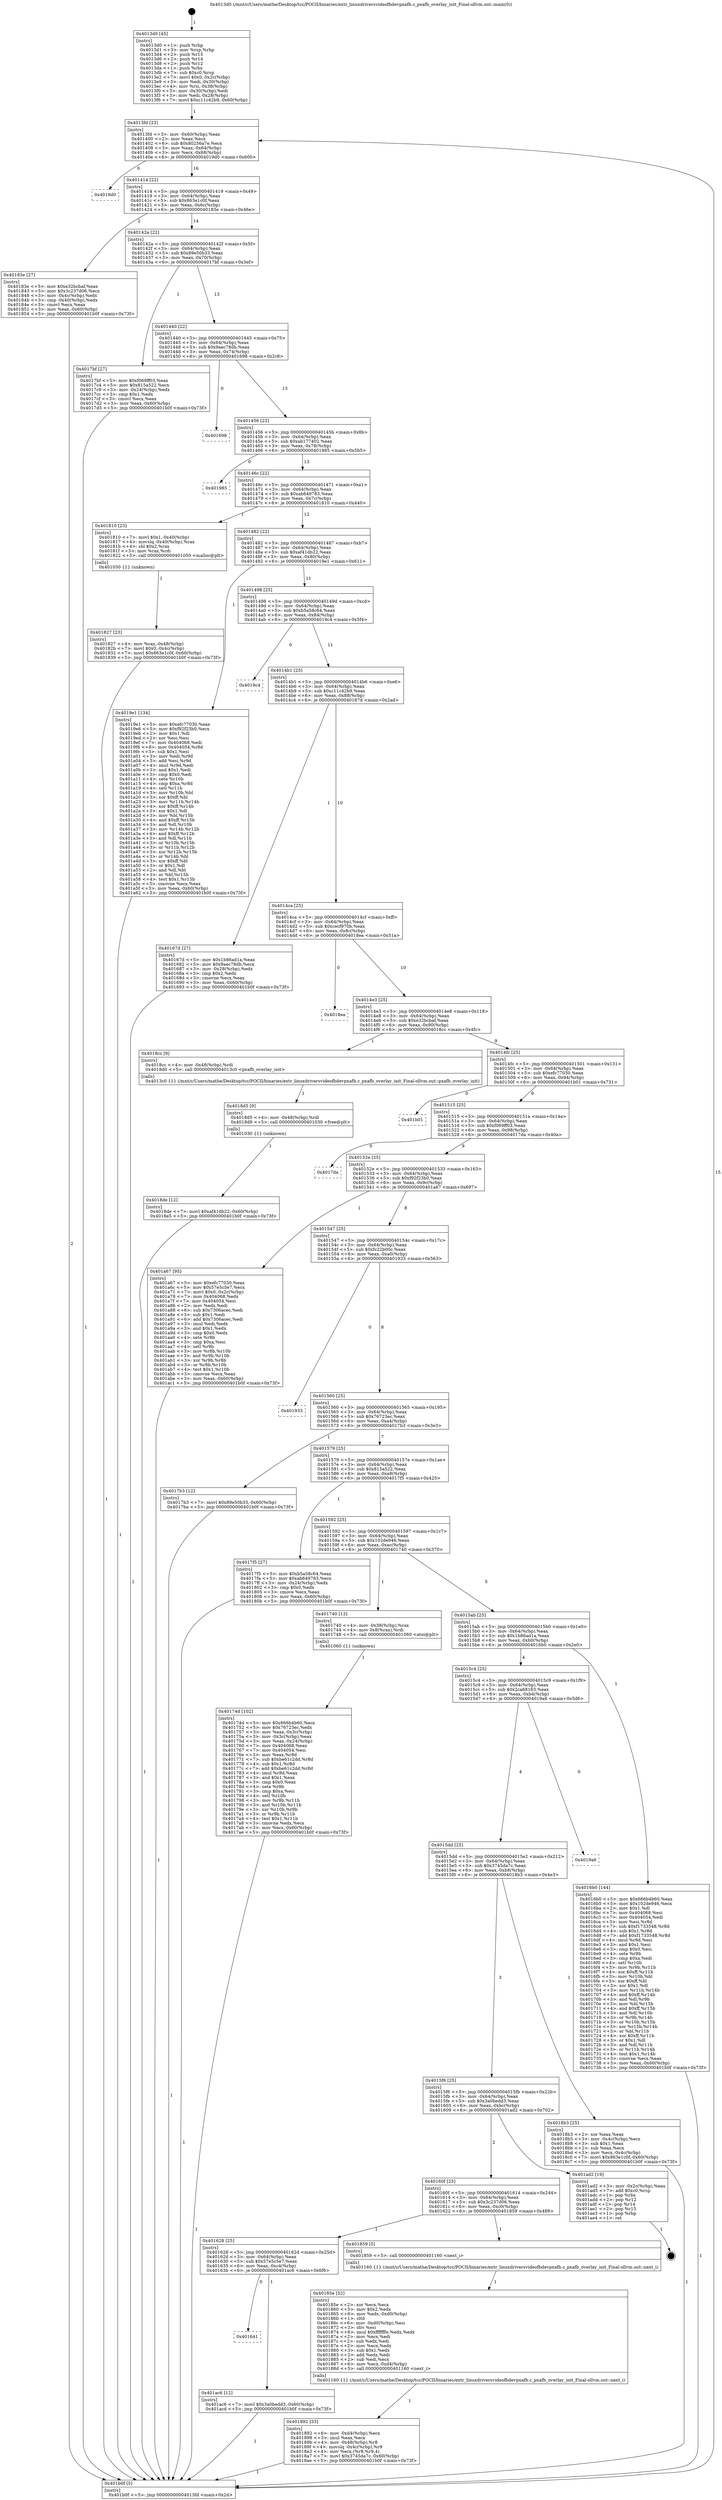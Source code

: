 digraph "0x4013d0" {
  label = "0x4013d0 (/mnt/c/Users/mathe/Desktop/tcc/POCII/binaries/extr_linuxdriversvideofbdevpxafb.c_pxafb_overlay_init_Final-ollvm.out::main(0))"
  labelloc = "t"
  node[shape=record]

  Entry [label="",width=0.3,height=0.3,shape=circle,fillcolor=black,style=filled]
  "0x4013fd" [label="{
     0x4013fd [23]\l
     | [instrs]\l
     &nbsp;&nbsp;0x4013fd \<+3\>: mov -0x60(%rbp),%eax\l
     &nbsp;&nbsp;0x401400 \<+2\>: mov %eax,%ecx\l
     &nbsp;&nbsp;0x401402 \<+6\>: sub $0x80256a7e,%ecx\l
     &nbsp;&nbsp;0x401408 \<+3\>: mov %eax,-0x64(%rbp)\l
     &nbsp;&nbsp;0x40140b \<+3\>: mov %ecx,-0x68(%rbp)\l
     &nbsp;&nbsp;0x40140e \<+6\>: je 00000000004019d0 \<main+0x600\>\l
  }"]
  "0x4019d0" [label="{
     0x4019d0\l
  }", style=dashed]
  "0x401414" [label="{
     0x401414 [22]\l
     | [instrs]\l
     &nbsp;&nbsp;0x401414 \<+5\>: jmp 0000000000401419 \<main+0x49\>\l
     &nbsp;&nbsp;0x401419 \<+3\>: mov -0x64(%rbp),%eax\l
     &nbsp;&nbsp;0x40141c \<+5\>: sub $0x863e1c0f,%eax\l
     &nbsp;&nbsp;0x401421 \<+3\>: mov %eax,-0x6c(%rbp)\l
     &nbsp;&nbsp;0x401424 \<+6\>: je 000000000040183e \<main+0x46e\>\l
  }"]
  Exit [label="",width=0.3,height=0.3,shape=circle,fillcolor=black,style=filled,peripheries=2]
  "0x40183e" [label="{
     0x40183e [27]\l
     | [instrs]\l
     &nbsp;&nbsp;0x40183e \<+5\>: mov $0xe32bcbaf,%eax\l
     &nbsp;&nbsp;0x401843 \<+5\>: mov $0x3c237d06,%ecx\l
     &nbsp;&nbsp;0x401848 \<+3\>: mov -0x4c(%rbp),%edx\l
     &nbsp;&nbsp;0x40184b \<+3\>: cmp -0x40(%rbp),%edx\l
     &nbsp;&nbsp;0x40184e \<+3\>: cmovl %ecx,%eax\l
     &nbsp;&nbsp;0x401851 \<+3\>: mov %eax,-0x60(%rbp)\l
     &nbsp;&nbsp;0x401854 \<+5\>: jmp 0000000000401b0f \<main+0x73f\>\l
  }"]
  "0x40142a" [label="{
     0x40142a [22]\l
     | [instrs]\l
     &nbsp;&nbsp;0x40142a \<+5\>: jmp 000000000040142f \<main+0x5f\>\l
     &nbsp;&nbsp;0x40142f \<+3\>: mov -0x64(%rbp),%eax\l
     &nbsp;&nbsp;0x401432 \<+5\>: sub $0x89e50b33,%eax\l
     &nbsp;&nbsp;0x401437 \<+3\>: mov %eax,-0x70(%rbp)\l
     &nbsp;&nbsp;0x40143a \<+6\>: je 00000000004017bf \<main+0x3ef\>\l
  }"]
  "0x401641" [label="{
     0x401641\l
  }", style=dashed]
  "0x4017bf" [label="{
     0x4017bf [27]\l
     | [instrs]\l
     &nbsp;&nbsp;0x4017bf \<+5\>: mov $0xf069ff03,%eax\l
     &nbsp;&nbsp;0x4017c4 \<+5\>: mov $0x815a522,%ecx\l
     &nbsp;&nbsp;0x4017c9 \<+3\>: mov -0x24(%rbp),%edx\l
     &nbsp;&nbsp;0x4017cc \<+3\>: cmp $0x1,%edx\l
     &nbsp;&nbsp;0x4017cf \<+3\>: cmovl %ecx,%eax\l
     &nbsp;&nbsp;0x4017d2 \<+3\>: mov %eax,-0x60(%rbp)\l
     &nbsp;&nbsp;0x4017d5 \<+5\>: jmp 0000000000401b0f \<main+0x73f\>\l
  }"]
  "0x401440" [label="{
     0x401440 [22]\l
     | [instrs]\l
     &nbsp;&nbsp;0x401440 \<+5\>: jmp 0000000000401445 \<main+0x75\>\l
     &nbsp;&nbsp;0x401445 \<+3\>: mov -0x64(%rbp),%eax\l
     &nbsp;&nbsp;0x401448 \<+5\>: sub $0x9aec78db,%eax\l
     &nbsp;&nbsp;0x40144d \<+3\>: mov %eax,-0x74(%rbp)\l
     &nbsp;&nbsp;0x401450 \<+6\>: je 0000000000401698 \<main+0x2c8\>\l
  }"]
  "0x401ac6" [label="{
     0x401ac6 [12]\l
     | [instrs]\l
     &nbsp;&nbsp;0x401ac6 \<+7\>: movl $0x3a0bedd3,-0x60(%rbp)\l
     &nbsp;&nbsp;0x401acd \<+5\>: jmp 0000000000401b0f \<main+0x73f\>\l
  }"]
  "0x401698" [label="{
     0x401698\l
  }", style=dashed]
  "0x401456" [label="{
     0x401456 [22]\l
     | [instrs]\l
     &nbsp;&nbsp;0x401456 \<+5\>: jmp 000000000040145b \<main+0x8b\>\l
     &nbsp;&nbsp;0x40145b \<+3\>: mov -0x64(%rbp),%eax\l
     &nbsp;&nbsp;0x40145e \<+5\>: sub $0xab177402,%eax\l
     &nbsp;&nbsp;0x401463 \<+3\>: mov %eax,-0x78(%rbp)\l
     &nbsp;&nbsp;0x401466 \<+6\>: je 0000000000401985 \<main+0x5b5\>\l
  }"]
  "0x4018de" [label="{
     0x4018de [12]\l
     | [instrs]\l
     &nbsp;&nbsp;0x4018de \<+7\>: movl $0xaf41db22,-0x60(%rbp)\l
     &nbsp;&nbsp;0x4018e5 \<+5\>: jmp 0000000000401b0f \<main+0x73f\>\l
  }"]
  "0x401985" [label="{
     0x401985\l
  }", style=dashed]
  "0x40146c" [label="{
     0x40146c [22]\l
     | [instrs]\l
     &nbsp;&nbsp;0x40146c \<+5\>: jmp 0000000000401471 \<main+0xa1\>\l
     &nbsp;&nbsp;0x401471 \<+3\>: mov -0x64(%rbp),%eax\l
     &nbsp;&nbsp;0x401474 \<+5\>: sub $0xab649783,%eax\l
     &nbsp;&nbsp;0x401479 \<+3\>: mov %eax,-0x7c(%rbp)\l
     &nbsp;&nbsp;0x40147c \<+6\>: je 0000000000401810 \<main+0x440\>\l
  }"]
  "0x4018d5" [label="{
     0x4018d5 [9]\l
     | [instrs]\l
     &nbsp;&nbsp;0x4018d5 \<+4\>: mov -0x48(%rbp),%rdi\l
     &nbsp;&nbsp;0x4018d9 \<+5\>: call 0000000000401030 \<free@plt\>\l
     | [calls]\l
     &nbsp;&nbsp;0x401030 \{1\} (unknown)\l
  }"]
  "0x401810" [label="{
     0x401810 [23]\l
     | [instrs]\l
     &nbsp;&nbsp;0x401810 \<+7\>: movl $0x1,-0x40(%rbp)\l
     &nbsp;&nbsp;0x401817 \<+4\>: movslq -0x40(%rbp),%rax\l
     &nbsp;&nbsp;0x40181b \<+4\>: shl $0x2,%rax\l
     &nbsp;&nbsp;0x40181f \<+3\>: mov %rax,%rdi\l
     &nbsp;&nbsp;0x401822 \<+5\>: call 0000000000401050 \<malloc@plt\>\l
     | [calls]\l
     &nbsp;&nbsp;0x401050 \{1\} (unknown)\l
  }"]
  "0x401482" [label="{
     0x401482 [22]\l
     | [instrs]\l
     &nbsp;&nbsp;0x401482 \<+5\>: jmp 0000000000401487 \<main+0xb7\>\l
     &nbsp;&nbsp;0x401487 \<+3\>: mov -0x64(%rbp),%eax\l
     &nbsp;&nbsp;0x40148a \<+5\>: sub $0xaf41db22,%eax\l
     &nbsp;&nbsp;0x40148f \<+3\>: mov %eax,-0x80(%rbp)\l
     &nbsp;&nbsp;0x401492 \<+6\>: je 00000000004019e1 \<main+0x611\>\l
  }"]
  "0x401892" [label="{
     0x401892 [33]\l
     | [instrs]\l
     &nbsp;&nbsp;0x401892 \<+6\>: mov -0xd4(%rbp),%ecx\l
     &nbsp;&nbsp;0x401898 \<+3\>: imul %eax,%ecx\l
     &nbsp;&nbsp;0x40189b \<+4\>: mov -0x48(%rbp),%r8\l
     &nbsp;&nbsp;0x40189f \<+4\>: movslq -0x4c(%rbp),%r9\l
     &nbsp;&nbsp;0x4018a3 \<+4\>: mov %ecx,(%r8,%r9,4)\l
     &nbsp;&nbsp;0x4018a7 \<+7\>: movl $0x3745da7c,-0x60(%rbp)\l
     &nbsp;&nbsp;0x4018ae \<+5\>: jmp 0000000000401b0f \<main+0x73f\>\l
  }"]
  "0x4019e1" [label="{
     0x4019e1 [134]\l
     | [instrs]\l
     &nbsp;&nbsp;0x4019e1 \<+5\>: mov $0xefc77030,%eax\l
     &nbsp;&nbsp;0x4019e6 \<+5\>: mov $0xf92f23b0,%ecx\l
     &nbsp;&nbsp;0x4019eb \<+2\>: mov $0x1,%dl\l
     &nbsp;&nbsp;0x4019ed \<+2\>: xor %esi,%esi\l
     &nbsp;&nbsp;0x4019ef \<+7\>: mov 0x404068,%edi\l
     &nbsp;&nbsp;0x4019f6 \<+8\>: mov 0x404054,%r8d\l
     &nbsp;&nbsp;0x4019fe \<+3\>: sub $0x1,%esi\l
     &nbsp;&nbsp;0x401a01 \<+3\>: mov %edi,%r9d\l
     &nbsp;&nbsp;0x401a04 \<+3\>: add %esi,%r9d\l
     &nbsp;&nbsp;0x401a07 \<+4\>: imul %r9d,%edi\l
     &nbsp;&nbsp;0x401a0b \<+3\>: and $0x1,%edi\l
     &nbsp;&nbsp;0x401a0e \<+3\>: cmp $0x0,%edi\l
     &nbsp;&nbsp;0x401a11 \<+4\>: sete %r10b\l
     &nbsp;&nbsp;0x401a15 \<+4\>: cmp $0xa,%r8d\l
     &nbsp;&nbsp;0x401a19 \<+4\>: setl %r11b\l
     &nbsp;&nbsp;0x401a1d \<+3\>: mov %r10b,%bl\l
     &nbsp;&nbsp;0x401a20 \<+3\>: xor $0xff,%bl\l
     &nbsp;&nbsp;0x401a23 \<+3\>: mov %r11b,%r14b\l
     &nbsp;&nbsp;0x401a26 \<+4\>: xor $0xff,%r14b\l
     &nbsp;&nbsp;0x401a2a \<+3\>: xor $0x1,%dl\l
     &nbsp;&nbsp;0x401a2d \<+3\>: mov %bl,%r15b\l
     &nbsp;&nbsp;0x401a30 \<+4\>: and $0xff,%r15b\l
     &nbsp;&nbsp;0x401a34 \<+3\>: and %dl,%r10b\l
     &nbsp;&nbsp;0x401a37 \<+3\>: mov %r14b,%r12b\l
     &nbsp;&nbsp;0x401a3a \<+4\>: and $0xff,%r12b\l
     &nbsp;&nbsp;0x401a3e \<+3\>: and %dl,%r11b\l
     &nbsp;&nbsp;0x401a41 \<+3\>: or %r10b,%r15b\l
     &nbsp;&nbsp;0x401a44 \<+3\>: or %r11b,%r12b\l
     &nbsp;&nbsp;0x401a47 \<+3\>: xor %r12b,%r15b\l
     &nbsp;&nbsp;0x401a4a \<+3\>: or %r14b,%bl\l
     &nbsp;&nbsp;0x401a4d \<+3\>: xor $0xff,%bl\l
     &nbsp;&nbsp;0x401a50 \<+3\>: or $0x1,%dl\l
     &nbsp;&nbsp;0x401a53 \<+2\>: and %dl,%bl\l
     &nbsp;&nbsp;0x401a55 \<+3\>: or %bl,%r15b\l
     &nbsp;&nbsp;0x401a58 \<+4\>: test $0x1,%r15b\l
     &nbsp;&nbsp;0x401a5c \<+3\>: cmovne %ecx,%eax\l
     &nbsp;&nbsp;0x401a5f \<+3\>: mov %eax,-0x60(%rbp)\l
     &nbsp;&nbsp;0x401a62 \<+5\>: jmp 0000000000401b0f \<main+0x73f\>\l
  }"]
  "0x401498" [label="{
     0x401498 [25]\l
     | [instrs]\l
     &nbsp;&nbsp;0x401498 \<+5\>: jmp 000000000040149d \<main+0xcd\>\l
     &nbsp;&nbsp;0x40149d \<+3\>: mov -0x64(%rbp),%eax\l
     &nbsp;&nbsp;0x4014a0 \<+5\>: sub $0xb5a58c64,%eax\l
     &nbsp;&nbsp;0x4014a5 \<+6\>: mov %eax,-0x84(%rbp)\l
     &nbsp;&nbsp;0x4014ab \<+6\>: je 00000000004019c4 \<main+0x5f4\>\l
  }"]
  "0x40185e" [label="{
     0x40185e [52]\l
     | [instrs]\l
     &nbsp;&nbsp;0x40185e \<+2\>: xor %ecx,%ecx\l
     &nbsp;&nbsp;0x401860 \<+5\>: mov $0x2,%edx\l
     &nbsp;&nbsp;0x401865 \<+6\>: mov %edx,-0xd0(%rbp)\l
     &nbsp;&nbsp;0x40186b \<+1\>: cltd\l
     &nbsp;&nbsp;0x40186c \<+6\>: mov -0xd0(%rbp),%esi\l
     &nbsp;&nbsp;0x401872 \<+2\>: idiv %esi\l
     &nbsp;&nbsp;0x401874 \<+6\>: imul $0xfffffffe,%edx,%edx\l
     &nbsp;&nbsp;0x40187a \<+2\>: mov %ecx,%edi\l
     &nbsp;&nbsp;0x40187c \<+2\>: sub %edx,%edi\l
     &nbsp;&nbsp;0x40187e \<+2\>: mov %ecx,%edx\l
     &nbsp;&nbsp;0x401880 \<+3\>: sub $0x1,%edx\l
     &nbsp;&nbsp;0x401883 \<+2\>: add %edx,%edi\l
     &nbsp;&nbsp;0x401885 \<+2\>: sub %edi,%ecx\l
     &nbsp;&nbsp;0x401887 \<+6\>: mov %ecx,-0xd4(%rbp)\l
     &nbsp;&nbsp;0x40188d \<+5\>: call 0000000000401160 \<next_i\>\l
     | [calls]\l
     &nbsp;&nbsp;0x401160 \{1\} (/mnt/c/Users/mathe/Desktop/tcc/POCII/binaries/extr_linuxdriversvideofbdevpxafb.c_pxafb_overlay_init_Final-ollvm.out::next_i)\l
  }"]
  "0x4019c4" [label="{
     0x4019c4\l
  }", style=dashed]
  "0x4014b1" [label="{
     0x4014b1 [25]\l
     | [instrs]\l
     &nbsp;&nbsp;0x4014b1 \<+5\>: jmp 00000000004014b6 \<main+0xe6\>\l
     &nbsp;&nbsp;0x4014b6 \<+3\>: mov -0x64(%rbp),%eax\l
     &nbsp;&nbsp;0x4014b9 \<+5\>: sub $0xc11c42b9,%eax\l
     &nbsp;&nbsp;0x4014be \<+6\>: mov %eax,-0x88(%rbp)\l
     &nbsp;&nbsp;0x4014c4 \<+6\>: je 000000000040167d \<main+0x2ad\>\l
  }"]
  "0x401628" [label="{
     0x401628 [25]\l
     | [instrs]\l
     &nbsp;&nbsp;0x401628 \<+5\>: jmp 000000000040162d \<main+0x25d\>\l
     &nbsp;&nbsp;0x40162d \<+3\>: mov -0x64(%rbp),%eax\l
     &nbsp;&nbsp;0x401630 \<+5\>: sub $0x57e5c5e7,%eax\l
     &nbsp;&nbsp;0x401635 \<+6\>: mov %eax,-0xc4(%rbp)\l
     &nbsp;&nbsp;0x40163b \<+6\>: je 0000000000401ac6 \<main+0x6f6\>\l
  }"]
  "0x40167d" [label="{
     0x40167d [27]\l
     | [instrs]\l
     &nbsp;&nbsp;0x40167d \<+5\>: mov $0x1b86ad1a,%eax\l
     &nbsp;&nbsp;0x401682 \<+5\>: mov $0x9aec78db,%ecx\l
     &nbsp;&nbsp;0x401687 \<+3\>: mov -0x28(%rbp),%edx\l
     &nbsp;&nbsp;0x40168a \<+3\>: cmp $0x2,%edx\l
     &nbsp;&nbsp;0x40168d \<+3\>: cmovne %ecx,%eax\l
     &nbsp;&nbsp;0x401690 \<+3\>: mov %eax,-0x60(%rbp)\l
     &nbsp;&nbsp;0x401693 \<+5\>: jmp 0000000000401b0f \<main+0x73f\>\l
  }"]
  "0x4014ca" [label="{
     0x4014ca [25]\l
     | [instrs]\l
     &nbsp;&nbsp;0x4014ca \<+5\>: jmp 00000000004014cf \<main+0xff\>\l
     &nbsp;&nbsp;0x4014cf \<+3\>: mov -0x64(%rbp),%eax\l
     &nbsp;&nbsp;0x4014d2 \<+5\>: sub $0xcecf970b,%eax\l
     &nbsp;&nbsp;0x4014d7 \<+6\>: mov %eax,-0x8c(%rbp)\l
     &nbsp;&nbsp;0x4014dd \<+6\>: je 00000000004018ea \<main+0x51a\>\l
  }"]
  "0x401b0f" [label="{
     0x401b0f [5]\l
     | [instrs]\l
     &nbsp;&nbsp;0x401b0f \<+5\>: jmp 00000000004013fd \<main+0x2d\>\l
  }"]
  "0x4013d0" [label="{
     0x4013d0 [45]\l
     | [instrs]\l
     &nbsp;&nbsp;0x4013d0 \<+1\>: push %rbp\l
     &nbsp;&nbsp;0x4013d1 \<+3\>: mov %rsp,%rbp\l
     &nbsp;&nbsp;0x4013d4 \<+2\>: push %r15\l
     &nbsp;&nbsp;0x4013d6 \<+2\>: push %r14\l
     &nbsp;&nbsp;0x4013d8 \<+2\>: push %r12\l
     &nbsp;&nbsp;0x4013da \<+1\>: push %rbx\l
     &nbsp;&nbsp;0x4013db \<+7\>: sub $0xc0,%rsp\l
     &nbsp;&nbsp;0x4013e2 \<+7\>: movl $0x0,-0x2c(%rbp)\l
     &nbsp;&nbsp;0x4013e9 \<+3\>: mov %edi,-0x30(%rbp)\l
     &nbsp;&nbsp;0x4013ec \<+4\>: mov %rsi,-0x38(%rbp)\l
     &nbsp;&nbsp;0x4013f0 \<+3\>: mov -0x30(%rbp),%edi\l
     &nbsp;&nbsp;0x4013f3 \<+3\>: mov %edi,-0x28(%rbp)\l
     &nbsp;&nbsp;0x4013f6 \<+7\>: movl $0xc11c42b9,-0x60(%rbp)\l
  }"]
  "0x401859" [label="{
     0x401859 [5]\l
     | [instrs]\l
     &nbsp;&nbsp;0x401859 \<+5\>: call 0000000000401160 \<next_i\>\l
     | [calls]\l
     &nbsp;&nbsp;0x401160 \{1\} (/mnt/c/Users/mathe/Desktop/tcc/POCII/binaries/extr_linuxdriversvideofbdevpxafb.c_pxafb_overlay_init_Final-ollvm.out::next_i)\l
  }"]
  "0x4018ea" [label="{
     0x4018ea\l
  }", style=dashed]
  "0x4014e3" [label="{
     0x4014e3 [25]\l
     | [instrs]\l
     &nbsp;&nbsp;0x4014e3 \<+5\>: jmp 00000000004014e8 \<main+0x118\>\l
     &nbsp;&nbsp;0x4014e8 \<+3\>: mov -0x64(%rbp),%eax\l
     &nbsp;&nbsp;0x4014eb \<+5\>: sub $0xe32bcbaf,%eax\l
     &nbsp;&nbsp;0x4014f0 \<+6\>: mov %eax,-0x90(%rbp)\l
     &nbsp;&nbsp;0x4014f6 \<+6\>: je 00000000004018cc \<main+0x4fc\>\l
  }"]
  "0x40160f" [label="{
     0x40160f [25]\l
     | [instrs]\l
     &nbsp;&nbsp;0x40160f \<+5\>: jmp 0000000000401614 \<main+0x244\>\l
     &nbsp;&nbsp;0x401614 \<+3\>: mov -0x64(%rbp),%eax\l
     &nbsp;&nbsp;0x401617 \<+5\>: sub $0x3c237d06,%eax\l
     &nbsp;&nbsp;0x40161c \<+6\>: mov %eax,-0xc0(%rbp)\l
     &nbsp;&nbsp;0x401622 \<+6\>: je 0000000000401859 \<main+0x489\>\l
  }"]
  "0x4018cc" [label="{
     0x4018cc [9]\l
     | [instrs]\l
     &nbsp;&nbsp;0x4018cc \<+4\>: mov -0x48(%rbp),%rdi\l
     &nbsp;&nbsp;0x4018d0 \<+5\>: call 00000000004013c0 \<pxafb_overlay_init\>\l
     | [calls]\l
     &nbsp;&nbsp;0x4013c0 \{1\} (/mnt/c/Users/mathe/Desktop/tcc/POCII/binaries/extr_linuxdriversvideofbdevpxafb.c_pxafb_overlay_init_Final-ollvm.out::pxafb_overlay_init)\l
  }"]
  "0x4014fc" [label="{
     0x4014fc [25]\l
     | [instrs]\l
     &nbsp;&nbsp;0x4014fc \<+5\>: jmp 0000000000401501 \<main+0x131\>\l
     &nbsp;&nbsp;0x401501 \<+3\>: mov -0x64(%rbp),%eax\l
     &nbsp;&nbsp;0x401504 \<+5\>: sub $0xefc77030,%eax\l
     &nbsp;&nbsp;0x401509 \<+6\>: mov %eax,-0x94(%rbp)\l
     &nbsp;&nbsp;0x40150f \<+6\>: je 0000000000401b01 \<main+0x731\>\l
  }"]
  "0x401ad2" [label="{
     0x401ad2 [19]\l
     | [instrs]\l
     &nbsp;&nbsp;0x401ad2 \<+3\>: mov -0x2c(%rbp),%eax\l
     &nbsp;&nbsp;0x401ad5 \<+7\>: add $0xc0,%rsp\l
     &nbsp;&nbsp;0x401adc \<+1\>: pop %rbx\l
     &nbsp;&nbsp;0x401add \<+2\>: pop %r12\l
     &nbsp;&nbsp;0x401adf \<+2\>: pop %r14\l
     &nbsp;&nbsp;0x401ae1 \<+2\>: pop %r15\l
     &nbsp;&nbsp;0x401ae3 \<+1\>: pop %rbp\l
     &nbsp;&nbsp;0x401ae4 \<+1\>: ret\l
  }"]
  "0x401b01" [label="{
     0x401b01\l
  }", style=dashed]
  "0x401515" [label="{
     0x401515 [25]\l
     | [instrs]\l
     &nbsp;&nbsp;0x401515 \<+5\>: jmp 000000000040151a \<main+0x14a\>\l
     &nbsp;&nbsp;0x40151a \<+3\>: mov -0x64(%rbp),%eax\l
     &nbsp;&nbsp;0x40151d \<+5\>: sub $0xf069ff03,%eax\l
     &nbsp;&nbsp;0x401522 \<+6\>: mov %eax,-0x98(%rbp)\l
     &nbsp;&nbsp;0x401528 \<+6\>: je 00000000004017da \<main+0x40a\>\l
  }"]
  "0x4015f6" [label="{
     0x4015f6 [25]\l
     | [instrs]\l
     &nbsp;&nbsp;0x4015f6 \<+5\>: jmp 00000000004015fb \<main+0x22b\>\l
     &nbsp;&nbsp;0x4015fb \<+3\>: mov -0x64(%rbp),%eax\l
     &nbsp;&nbsp;0x4015fe \<+5\>: sub $0x3a0bedd3,%eax\l
     &nbsp;&nbsp;0x401603 \<+6\>: mov %eax,-0xbc(%rbp)\l
     &nbsp;&nbsp;0x401609 \<+6\>: je 0000000000401ad2 \<main+0x702\>\l
  }"]
  "0x4017da" [label="{
     0x4017da\l
  }", style=dashed]
  "0x40152e" [label="{
     0x40152e [25]\l
     | [instrs]\l
     &nbsp;&nbsp;0x40152e \<+5\>: jmp 0000000000401533 \<main+0x163\>\l
     &nbsp;&nbsp;0x401533 \<+3\>: mov -0x64(%rbp),%eax\l
     &nbsp;&nbsp;0x401536 \<+5\>: sub $0xf92f23b0,%eax\l
     &nbsp;&nbsp;0x40153b \<+6\>: mov %eax,-0x9c(%rbp)\l
     &nbsp;&nbsp;0x401541 \<+6\>: je 0000000000401a67 \<main+0x697\>\l
  }"]
  "0x4018b3" [label="{
     0x4018b3 [25]\l
     | [instrs]\l
     &nbsp;&nbsp;0x4018b3 \<+2\>: xor %eax,%eax\l
     &nbsp;&nbsp;0x4018b5 \<+3\>: mov -0x4c(%rbp),%ecx\l
     &nbsp;&nbsp;0x4018b8 \<+3\>: sub $0x1,%eax\l
     &nbsp;&nbsp;0x4018bb \<+2\>: sub %eax,%ecx\l
     &nbsp;&nbsp;0x4018bd \<+3\>: mov %ecx,-0x4c(%rbp)\l
     &nbsp;&nbsp;0x4018c0 \<+7\>: movl $0x863e1c0f,-0x60(%rbp)\l
     &nbsp;&nbsp;0x4018c7 \<+5\>: jmp 0000000000401b0f \<main+0x73f\>\l
  }"]
  "0x401a67" [label="{
     0x401a67 [95]\l
     | [instrs]\l
     &nbsp;&nbsp;0x401a67 \<+5\>: mov $0xefc77030,%eax\l
     &nbsp;&nbsp;0x401a6c \<+5\>: mov $0x57e5c5e7,%ecx\l
     &nbsp;&nbsp;0x401a71 \<+7\>: movl $0x0,-0x2c(%rbp)\l
     &nbsp;&nbsp;0x401a78 \<+7\>: mov 0x404068,%edx\l
     &nbsp;&nbsp;0x401a7f \<+7\>: mov 0x404054,%esi\l
     &nbsp;&nbsp;0x401a86 \<+2\>: mov %edx,%edi\l
     &nbsp;&nbsp;0x401a88 \<+6\>: sub $0x7306acec,%edi\l
     &nbsp;&nbsp;0x401a8e \<+3\>: sub $0x1,%edi\l
     &nbsp;&nbsp;0x401a91 \<+6\>: add $0x7306acec,%edi\l
     &nbsp;&nbsp;0x401a97 \<+3\>: imul %edi,%edx\l
     &nbsp;&nbsp;0x401a9a \<+3\>: and $0x1,%edx\l
     &nbsp;&nbsp;0x401a9d \<+3\>: cmp $0x0,%edx\l
     &nbsp;&nbsp;0x401aa0 \<+4\>: sete %r8b\l
     &nbsp;&nbsp;0x401aa4 \<+3\>: cmp $0xa,%esi\l
     &nbsp;&nbsp;0x401aa7 \<+4\>: setl %r9b\l
     &nbsp;&nbsp;0x401aab \<+3\>: mov %r8b,%r10b\l
     &nbsp;&nbsp;0x401aae \<+3\>: and %r9b,%r10b\l
     &nbsp;&nbsp;0x401ab1 \<+3\>: xor %r9b,%r8b\l
     &nbsp;&nbsp;0x401ab4 \<+3\>: or %r8b,%r10b\l
     &nbsp;&nbsp;0x401ab7 \<+4\>: test $0x1,%r10b\l
     &nbsp;&nbsp;0x401abb \<+3\>: cmovne %ecx,%eax\l
     &nbsp;&nbsp;0x401abe \<+3\>: mov %eax,-0x60(%rbp)\l
     &nbsp;&nbsp;0x401ac1 \<+5\>: jmp 0000000000401b0f \<main+0x73f\>\l
  }"]
  "0x401547" [label="{
     0x401547 [25]\l
     | [instrs]\l
     &nbsp;&nbsp;0x401547 \<+5\>: jmp 000000000040154c \<main+0x17c\>\l
     &nbsp;&nbsp;0x40154c \<+3\>: mov -0x64(%rbp),%eax\l
     &nbsp;&nbsp;0x40154f \<+5\>: sub $0xfc22b00c,%eax\l
     &nbsp;&nbsp;0x401554 \<+6\>: mov %eax,-0xa0(%rbp)\l
     &nbsp;&nbsp;0x40155a \<+6\>: je 0000000000401933 \<main+0x563\>\l
  }"]
  "0x4015dd" [label="{
     0x4015dd [25]\l
     | [instrs]\l
     &nbsp;&nbsp;0x4015dd \<+5\>: jmp 00000000004015e2 \<main+0x212\>\l
     &nbsp;&nbsp;0x4015e2 \<+3\>: mov -0x64(%rbp),%eax\l
     &nbsp;&nbsp;0x4015e5 \<+5\>: sub $0x3745da7c,%eax\l
     &nbsp;&nbsp;0x4015ea \<+6\>: mov %eax,-0xb8(%rbp)\l
     &nbsp;&nbsp;0x4015f0 \<+6\>: je 00000000004018b3 \<main+0x4e3\>\l
  }"]
  "0x401933" [label="{
     0x401933\l
  }", style=dashed]
  "0x401560" [label="{
     0x401560 [25]\l
     | [instrs]\l
     &nbsp;&nbsp;0x401560 \<+5\>: jmp 0000000000401565 \<main+0x195\>\l
     &nbsp;&nbsp;0x401565 \<+3\>: mov -0x64(%rbp),%eax\l
     &nbsp;&nbsp;0x401568 \<+5\>: sub $0x76723ec,%eax\l
     &nbsp;&nbsp;0x40156d \<+6\>: mov %eax,-0xa4(%rbp)\l
     &nbsp;&nbsp;0x401573 \<+6\>: je 00000000004017b3 \<main+0x3e3\>\l
  }"]
  "0x4019a6" [label="{
     0x4019a6\l
  }", style=dashed]
  "0x4017b3" [label="{
     0x4017b3 [12]\l
     | [instrs]\l
     &nbsp;&nbsp;0x4017b3 \<+7\>: movl $0x89e50b33,-0x60(%rbp)\l
     &nbsp;&nbsp;0x4017ba \<+5\>: jmp 0000000000401b0f \<main+0x73f\>\l
  }"]
  "0x401579" [label="{
     0x401579 [25]\l
     | [instrs]\l
     &nbsp;&nbsp;0x401579 \<+5\>: jmp 000000000040157e \<main+0x1ae\>\l
     &nbsp;&nbsp;0x40157e \<+3\>: mov -0x64(%rbp),%eax\l
     &nbsp;&nbsp;0x401581 \<+5\>: sub $0x815a522,%eax\l
     &nbsp;&nbsp;0x401586 \<+6\>: mov %eax,-0xa8(%rbp)\l
     &nbsp;&nbsp;0x40158c \<+6\>: je 00000000004017f5 \<main+0x425\>\l
  }"]
  "0x401827" [label="{
     0x401827 [23]\l
     | [instrs]\l
     &nbsp;&nbsp;0x401827 \<+4\>: mov %rax,-0x48(%rbp)\l
     &nbsp;&nbsp;0x40182b \<+7\>: movl $0x0,-0x4c(%rbp)\l
     &nbsp;&nbsp;0x401832 \<+7\>: movl $0x863e1c0f,-0x60(%rbp)\l
     &nbsp;&nbsp;0x401839 \<+5\>: jmp 0000000000401b0f \<main+0x73f\>\l
  }"]
  "0x4017f5" [label="{
     0x4017f5 [27]\l
     | [instrs]\l
     &nbsp;&nbsp;0x4017f5 \<+5\>: mov $0xb5a58c64,%eax\l
     &nbsp;&nbsp;0x4017fa \<+5\>: mov $0xab649783,%ecx\l
     &nbsp;&nbsp;0x4017ff \<+3\>: mov -0x24(%rbp),%edx\l
     &nbsp;&nbsp;0x401802 \<+3\>: cmp $0x0,%edx\l
     &nbsp;&nbsp;0x401805 \<+3\>: cmove %ecx,%eax\l
     &nbsp;&nbsp;0x401808 \<+3\>: mov %eax,-0x60(%rbp)\l
     &nbsp;&nbsp;0x40180b \<+5\>: jmp 0000000000401b0f \<main+0x73f\>\l
  }"]
  "0x401592" [label="{
     0x401592 [25]\l
     | [instrs]\l
     &nbsp;&nbsp;0x401592 \<+5\>: jmp 0000000000401597 \<main+0x1c7\>\l
     &nbsp;&nbsp;0x401597 \<+3\>: mov -0x64(%rbp),%eax\l
     &nbsp;&nbsp;0x40159a \<+5\>: sub $0x102de946,%eax\l
     &nbsp;&nbsp;0x40159f \<+6\>: mov %eax,-0xac(%rbp)\l
     &nbsp;&nbsp;0x4015a5 \<+6\>: je 0000000000401740 \<main+0x370\>\l
  }"]
  "0x40174d" [label="{
     0x40174d [102]\l
     | [instrs]\l
     &nbsp;&nbsp;0x40174d \<+5\>: mov $0x666b4b60,%ecx\l
     &nbsp;&nbsp;0x401752 \<+5\>: mov $0x76723ec,%edx\l
     &nbsp;&nbsp;0x401757 \<+3\>: mov %eax,-0x3c(%rbp)\l
     &nbsp;&nbsp;0x40175a \<+3\>: mov -0x3c(%rbp),%eax\l
     &nbsp;&nbsp;0x40175d \<+3\>: mov %eax,-0x24(%rbp)\l
     &nbsp;&nbsp;0x401760 \<+7\>: mov 0x404068,%eax\l
     &nbsp;&nbsp;0x401767 \<+7\>: mov 0x404054,%esi\l
     &nbsp;&nbsp;0x40176e \<+3\>: mov %eax,%r8d\l
     &nbsp;&nbsp;0x401771 \<+7\>: sub $0xbe61c2dd,%r8d\l
     &nbsp;&nbsp;0x401778 \<+4\>: sub $0x1,%r8d\l
     &nbsp;&nbsp;0x40177c \<+7\>: add $0xbe61c2dd,%r8d\l
     &nbsp;&nbsp;0x401783 \<+4\>: imul %r8d,%eax\l
     &nbsp;&nbsp;0x401787 \<+3\>: and $0x1,%eax\l
     &nbsp;&nbsp;0x40178a \<+3\>: cmp $0x0,%eax\l
     &nbsp;&nbsp;0x40178d \<+4\>: sete %r9b\l
     &nbsp;&nbsp;0x401791 \<+3\>: cmp $0xa,%esi\l
     &nbsp;&nbsp;0x401794 \<+4\>: setl %r10b\l
     &nbsp;&nbsp;0x401798 \<+3\>: mov %r9b,%r11b\l
     &nbsp;&nbsp;0x40179b \<+3\>: and %r10b,%r11b\l
     &nbsp;&nbsp;0x40179e \<+3\>: xor %r10b,%r9b\l
     &nbsp;&nbsp;0x4017a1 \<+3\>: or %r9b,%r11b\l
     &nbsp;&nbsp;0x4017a4 \<+4\>: test $0x1,%r11b\l
     &nbsp;&nbsp;0x4017a8 \<+3\>: cmovne %edx,%ecx\l
     &nbsp;&nbsp;0x4017ab \<+3\>: mov %ecx,-0x60(%rbp)\l
     &nbsp;&nbsp;0x4017ae \<+5\>: jmp 0000000000401b0f \<main+0x73f\>\l
  }"]
  "0x401740" [label="{
     0x401740 [13]\l
     | [instrs]\l
     &nbsp;&nbsp;0x401740 \<+4\>: mov -0x38(%rbp),%rax\l
     &nbsp;&nbsp;0x401744 \<+4\>: mov 0x8(%rax),%rdi\l
     &nbsp;&nbsp;0x401748 \<+5\>: call 0000000000401060 \<atoi@plt\>\l
     | [calls]\l
     &nbsp;&nbsp;0x401060 \{1\} (unknown)\l
  }"]
  "0x4015ab" [label="{
     0x4015ab [25]\l
     | [instrs]\l
     &nbsp;&nbsp;0x4015ab \<+5\>: jmp 00000000004015b0 \<main+0x1e0\>\l
     &nbsp;&nbsp;0x4015b0 \<+3\>: mov -0x64(%rbp),%eax\l
     &nbsp;&nbsp;0x4015b3 \<+5\>: sub $0x1b86ad1a,%eax\l
     &nbsp;&nbsp;0x4015b8 \<+6\>: mov %eax,-0xb0(%rbp)\l
     &nbsp;&nbsp;0x4015be \<+6\>: je 00000000004016b0 \<main+0x2e0\>\l
  }"]
  "0x4015c4" [label="{
     0x4015c4 [25]\l
     | [instrs]\l
     &nbsp;&nbsp;0x4015c4 \<+5\>: jmp 00000000004015c9 \<main+0x1f9\>\l
     &nbsp;&nbsp;0x4015c9 \<+3\>: mov -0x64(%rbp),%eax\l
     &nbsp;&nbsp;0x4015cc \<+5\>: sub $0x2ca68163,%eax\l
     &nbsp;&nbsp;0x4015d1 \<+6\>: mov %eax,-0xb4(%rbp)\l
     &nbsp;&nbsp;0x4015d7 \<+6\>: je 00000000004019a6 \<main+0x5d6\>\l
  }"]
  "0x4016b0" [label="{
     0x4016b0 [144]\l
     | [instrs]\l
     &nbsp;&nbsp;0x4016b0 \<+5\>: mov $0x666b4b60,%eax\l
     &nbsp;&nbsp;0x4016b5 \<+5\>: mov $0x102de946,%ecx\l
     &nbsp;&nbsp;0x4016ba \<+2\>: mov $0x1,%dl\l
     &nbsp;&nbsp;0x4016bc \<+7\>: mov 0x404068,%esi\l
     &nbsp;&nbsp;0x4016c3 \<+7\>: mov 0x404054,%edi\l
     &nbsp;&nbsp;0x4016ca \<+3\>: mov %esi,%r8d\l
     &nbsp;&nbsp;0x4016cd \<+7\>: sub $0xf1733548,%r8d\l
     &nbsp;&nbsp;0x4016d4 \<+4\>: sub $0x1,%r8d\l
     &nbsp;&nbsp;0x4016d8 \<+7\>: add $0xf1733548,%r8d\l
     &nbsp;&nbsp;0x4016df \<+4\>: imul %r8d,%esi\l
     &nbsp;&nbsp;0x4016e3 \<+3\>: and $0x1,%esi\l
     &nbsp;&nbsp;0x4016e6 \<+3\>: cmp $0x0,%esi\l
     &nbsp;&nbsp;0x4016e9 \<+4\>: sete %r9b\l
     &nbsp;&nbsp;0x4016ed \<+3\>: cmp $0xa,%edi\l
     &nbsp;&nbsp;0x4016f0 \<+4\>: setl %r10b\l
     &nbsp;&nbsp;0x4016f4 \<+3\>: mov %r9b,%r11b\l
     &nbsp;&nbsp;0x4016f7 \<+4\>: xor $0xff,%r11b\l
     &nbsp;&nbsp;0x4016fb \<+3\>: mov %r10b,%bl\l
     &nbsp;&nbsp;0x4016fe \<+3\>: xor $0xff,%bl\l
     &nbsp;&nbsp;0x401701 \<+3\>: xor $0x1,%dl\l
     &nbsp;&nbsp;0x401704 \<+3\>: mov %r11b,%r14b\l
     &nbsp;&nbsp;0x401707 \<+4\>: and $0xff,%r14b\l
     &nbsp;&nbsp;0x40170b \<+3\>: and %dl,%r9b\l
     &nbsp;&nbsp;0x40170e \<+3\>: mov %bl,%r15b\l
     &nbsp;&nbsp;0x401711 \<+4\>: and $0xff,%r15b\l
     &nbsp;&nbsp;0x401715 \<+3\>: and %dl,%r10b\l
     &nbsp;&nbsp;0x401718 \<+3\>: or %r9b,%r14b\l
     &nbsp;&nbsp;0x40171b \<+3\>: or %r10b,%r15b\l
     &nbsp;&nbsp;0x40171e \<+3\>: xor %r15b,%r14b\l
     &nbsp;&nbsp;0x401721 \<+3\>: or %bl,%r11b\l
     &nbsp;&nbsp;0x401724 \<+4\>: xor $0xff,%r11b\l
     &nbsp;&nbsp;0x401728 \<+3\>: or $0x1,%dl\l
     &nbsp;&nbsp;0x40172b \<+3\>: and %dl,%r11b\l
     &nbsp;&nbsp;0x40172e \<+3\>: or %r11b,%r14b\l
     &nbsp;&nbsp;0x401731 \<+4\>: test $0x1,%r14b\l
     &nbsp;&nbsp;0x401735 \<+3\>: cmovne %ecx,%eax\l
     &nbsp;&nbsp;0x401738 \<+3\>: mov %eax,-0x60(%rbp)\l
     &nbsp;&nbsp;0x40173b \<+5\>: jmp 0000000000401b0f \<main+0x73f\>\l
  }"]
  Entry -> "0x4013d0" [label=" 1"]
  "0x4013fd" -> "0x4019d0" [label=" 0"]
  "0x4013fd" -> "0x401414" [label=" 16"]
  "0x401ad2" -> Exit [label=" 1"]
  "0x401414" -> "0x40183e" [label=" 2"]
  "0x401414" -> "0x40142a" [label=" 14"]
  "0x401ac6" -> "0x401b0f" [label=" 1"]
  "0x40142a" -> "0x4017bf" [label=" 1"]
  "0x40142a" -> "0x401440" [label=" 13"]
  "0x401628" -> "0x401641" [label=" 0"]
  "0x401440" -> "0x401698" [label=" 0"]
  "0x401440" -> "0x401456" [label=" 13"]
  "0x401628" -> "0x401ac6" [label=" 1"]
  "0x401456" -> "0x401985" [label=" 0"]
  "0x401456" -> "0x40146c" [label=" 13"]
  "0x401a67" -> "0x401b0f" [label=" 1"]
  "0x40146c" -> "0x401810" [label=" 1"]
  "0x40146c" -> "0x401482" [label=" 12"]
  "0x4019e1" -> "0x401b0f" [label=" 1"]
  "0x401482" -> "0x4019e1" [label=" 1"]
  "0x401482" -> "0x401498" [label=" 11"]
  "0x4018de" -> "0x401b0f" [label=" 1"]
  "0x401498" -> "0x4019c4" [label=" 0"]
  "0x401498" -> "0x4014b1" [label=" 11"]
  "0x4018d5" -> "0x4018de" [label=" 1"]
  "0x4014b1" -> "0x40167d" [label=" 1"]
  "0x4014b1" -> "0x4014ca" [label=" 10"]
  "0x40167d" -> "0x401b0f" [label=" 1"]
  "0x4013d0" -> "0x4013fd" [label=" 1"]
  "0x401b0f" -> "0x4013fd" [label=" 15"]
  "0x4018cc" -> "0x4018d5" [label=" 1"]
  "0x4014ca" -> "0x4018ea" [label=" 0"]
  "0x4014ca" -> "0x4014e3" [label=" 10"]
  "0x4018b3" -> "0x401b0f" [label=" 1"]
  "0x4014e3" -> "0x4018cc" [label=" 1"]
  "0x4014e3" -> "0x4014fc" [label=" 9"]
  "0x40185e" -> "0x401892" [label=" 1"]
  "0x4014fc" -> "0x401b01" [label=" 0"]
  "0x4014fc" -> "0x401515" [label=" 9"]
  "0x401859" -> "0x40185e" [label=" 1"]
  "0x401515" -> "0x4017da" [label=" 0"]
  "0x401515" -> "0x40152e" [label=" 9"]
  "0x40160f" -> "0x401859" [label=" 1"]
  "0x40152e" -> "0x401a67" [label=" 1"]
  "0x40152e" -> "0x401547" [label=" 8"]
  "0x401892" -> "0x401b0f" [label=" 1"]
  "0x401547" -> "0x401933" [label=" 0"]
  "0x401547" -> "0x401560" [label=" 8"]
  "0x4015f6" -> "0x401ad2" [label=" 1"]
  "0x401560" -> "0x4017b3" [label=" 1"]
  "0x401560" -> "0x401579" [label=" 7"]
  "0x40160f" -> "0x401628" [label=" 1"]
  "0x401579" -> "0x4017f5" [label=" 1"]
  "0x401579" -> "0x401592" [label=" 6"]
  "0x4015dd" -> "0x4018b3" [label=" 1"]
  "0x401592" -> "0x401740" [label=" 1"]
  "0x401592" -> "0x4015ab" [label=" 5"]
  "0x4015f6" -> "0x40160f" [label=" 2"]
  "0x4015ab" -> "0x4016b0" [label=" 1"]
  "0x4015ab" -> "0x4015c4" [label=" 4"]
  "0x4016b0" -> "0x401b0f" [label=" 1"]
  "0x401740" -> "0x40174d" [label=" 1"]
  "0x40174d" -> "0x401b0f" [label=" 1"]
  "0x4017b3" -> "0x401b0f" [label=" 1"]
  "0x4017bf" -> "0x401b0f" [label=" 1"]
  "0x4017f5" -> "0x401b0f" [label=" 1"]
  "0x401810" -> "0x401827" [label=" 1"]
  "0x401827" -> "0x401b0f" [label=" 1"]
  "0x40183e" -> "0x401b0f" [label=" 2"]
  "0x4015dd" -> "0x4015f6" [label=" 3"]
  "0x4015c4" -> "0x4019a6" [label=" 0"]
  "0x4015c4" -> "0x4015dd" [label=" 4"]
}

